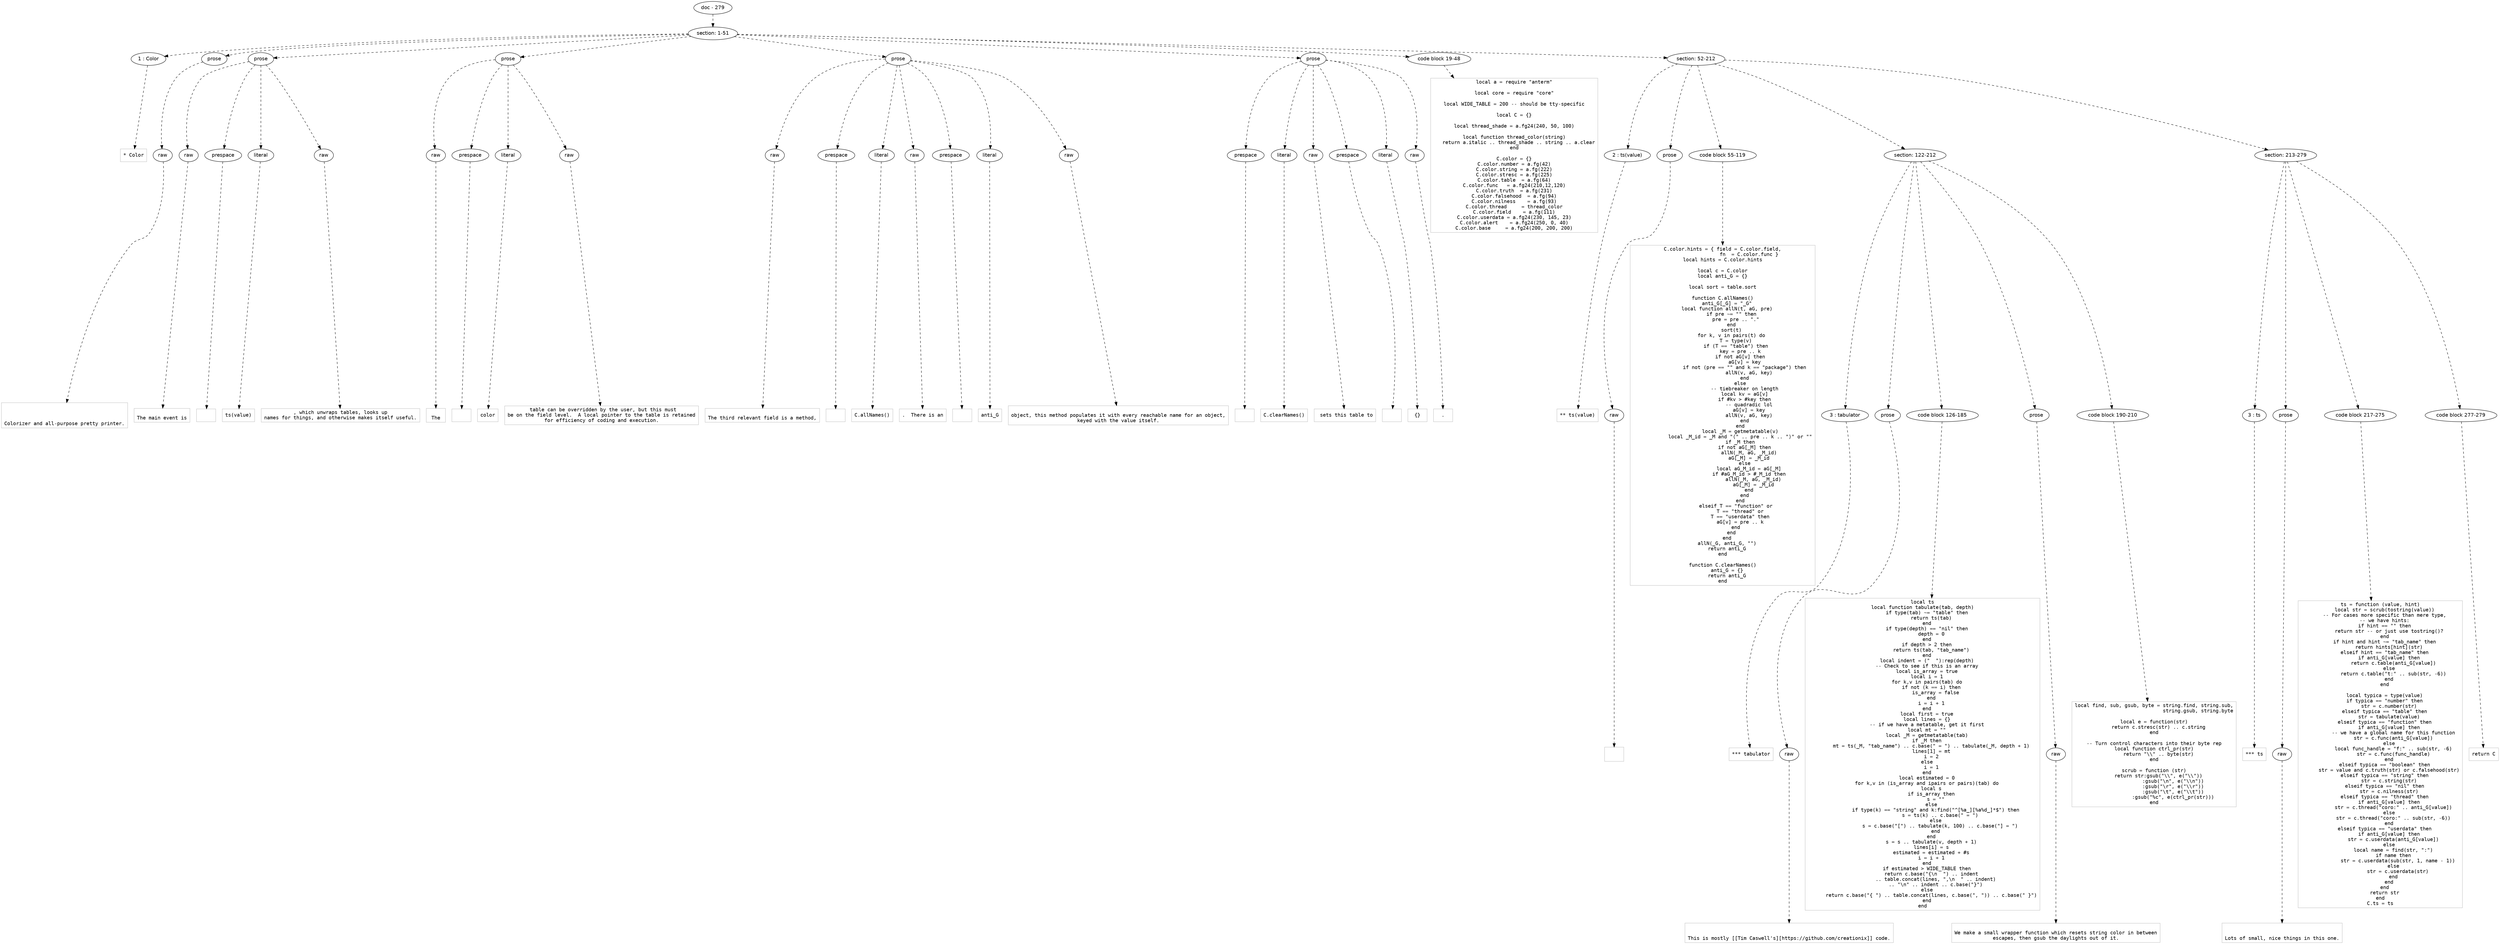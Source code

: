 digraph lpegNode {

node [fontname=Helvetica]
edge [style=dashed]

doc_0 [label="doc - 279"]


doc_0 -> { section_1}
{rank=same; section_1}

section_1 [label="section: 1-51"]


// END RANK doc_0

section_1 -> { header_2 prose_3 prose_4 prose_5 prose_6 prose_7 codeblock_8 section_9}
{rank=same; header_2 prose_3 prose_4 prose_5 prose_6 prose_7 codeblock_8 section_9}

header_2 [label="1 : Color"]

prose_3 [label="prose"]

prose_4 [label="prose"]

prose_5 [label="prose"]

prose_6 [label="prose"]

prose_7 [label="prose"]

codeblock_8 [label="code block 19-48"]

section_9 [label="section: 52-212"]


// END RANK section_1

header_2 -> leaf_10
leaf_10  [color=Gray,shape=rectangle,fontname=Inconsolata,label="* Color"]
// END RANK header_2

prose_3 -> { raw_11}
{rank=same; raw_11}

raw_11 [label="raw"]


// END RANK prose_3

raw_11 -> leaf_12
leaf_12  [color=Gray,shape=rectangle,fontname=Inconsolata,label="


Colorizer and all-purpose pretty printer.
"]
// END RANK raw_11

prose_4 -> { raw_13 prespace_14 literal_15 raw_16}
{rank=same; raw_13 prespace_14 literal_15 raw_16}

raw_13 [label="raw"]

prespace_14 [label="prespace"]

literal_15 [label="literal"]

raw_16 [label="raw"]


// END RANK prose_4

raw_13 -> leaf_17
leaf_17  [color=Gray,shape=rectangle,fontname=Inconsolata,label="
The main event is"]
// END RANK raw_13

prespace_14 -> leaf_18
leaf_18  [color=Gray,shape=rectangle,fontname=Inconsolata,label=" "]
// END RANK prespace_14

literal_15 -> leaf_19
leaf_19  [color=Gray,shape=rectangle,fontname=Inconsolata,label="ts(value)"]
// END RANK literal_15

raw_16 -> leaf_20
leaf_20  [color=Gray,shape=rectangle,fontname=Inconsolata,label=", which unwraps tables, looks up
names for things, and otherwise makes itself useful.
"]
// END RANK raw_16

prose_5 -> { raw_21 prespace_22 literal_23 raw_24}
{rank=same; raw_21 prespace_22 literal_23 raw_24}

raw_21 [label="raw"]

prespace_22 [label="prespace"]

literal_23 [label="literal"]

raw_24 [label="raw"]


// END RANK prose_5

raw_21 -> leaf_25
leaf_25  [color=Gray,shape=rectangle,fontname=Inconsolata,label="
The"]
// END RANK raw_21

prespace_22 -> leaf_26
leaf_26  [color=Gray,shape=rectangle,fontname=Inconsolata,label=" "]
// END RANK prespace_22

literal_23 -> leaf_27
leaf_27  [color=Gray,shape=rectangle,fontname=Inconsolata,label="color"]
// END RANK literal_23

raw_24 -> leaf_28
leaf_28  [color=Gray,shape=rectangle,fontname=Inconsolata,label=" table can be overridden by the user, but this must
be on the field level.  A local pointer to the table is retained
for efficiency of coding and execution.
"]
// END RANK raw_24

prose_6 -> { raw_29 prespace_30 literal_31 raw_32 prespace_33 literal_34 raw_35}
{rank=same; raw_29 prespace_30 literal_31 raw_32 prespace_33 literal_34 raw_35}

raw_29 [label="raw"]

prespace_30 [label="prespace"]

literal_31 [label="literal"]

raw_32 [label="raw"]

prespace_33 [label="prespace"]

literal_34 [label="literal"]

raw_35 [label="raw"]


// END RANK prose_6

raw_29 -> leaf_36
leaf_36  [color=Gray,shape=rectangle,fontname=Inconsolata,label="
The third relevant field is a method,"]
// END RANK raw_29

prespace_30 -> leaf_37
leaf_37  [color=Gray,shape=rectangle,fontname=Inconsolata,label=" "]
// END RANK prespace_30

literal_31 -> leaf_38
leaf_38  [color=Gray,shape=rectangle,fontname=Inconsolata,label="C.allNames()"]
// END RANK literal_31

raw_32 -> leaf_39
leaf_39  [color=Gray,shape=rectangle,fontname=Inconsolata,label=".  There is an"]
// END RANK raw_32

prespace_33 -> leaf_40
leaf_40  [color=Gray,shape=rectangle,fontname=Inconsolata,label=" "]
// END RANK prespace_33

literal_34 -> leaf_41
leaf_41  [color=Gray,shape=rectangle,fontname=Inconsolata,label="anti_G"]
// END RANK literal_34

raw_35 -> leaf_42
leaf_42  [color=Gray,shape=rectangle,fontname=Inconsolata,label="
object, this method populates it with every reachable name for an object,
keyed with the value itself.
"]
// END RANK raw_35

prose_7 -> { prespace_43 literal_44 raw_45 prespace_46 literal_47 raw_48}
{rank=same; prespace_43 literal_44 raw_45 prespace_46 literal_47 raw_48}

prespace_43 [label="prespace"]

literal_44 [label="literal"]

raw_45 [label="raw"]

prespace_46 [label="prespace"]

literal_47 [label="literal"]

raw_48 [label="raw"]


// END RANK prose_7

prespace_43 -> leaf_49
leaf_49  [color=Gray,shape=rectangle,fontname=Inconsolata,label=""]
// END RANK prespace_43

literal_44 -> leaf_50
leaf_50  [color=Gray,shape=rectangle,fontname=Inconsolata,label="C.clearNames()"]
// END RANK literal_44

raw_45 -> leaf_51
leaf_51  [color=Gray,shape=rectangle,fontname=Inconsolata,label=" sets this table to"]
// END RANK raw_45

prespace_46 -> leaf_52
leaf_52  [color=Gray,shape=rectangle,fontname=Inconsolata,label=" "]
// END RANK prespace_46

literal_47 -> leaf_53
leaf_53  [color=Gray,shape=rectangle,fontname=Inconsolata,label="{}"]
// END RANK literal_47

raw_48 -> leaf_54
leaf_54  [color=Gray,shape=rectangle,fontname=Inconsolata,label=".
"]
// END RANK raw_48

codeblock_8 -> leaf_55
leaf_55  [color=Gray,shape=rectangle,fontname=Inconsolata,label="local a = require \"anterm\"

local core = require \"core\"

local WIDE_TABLE = 200 -- should be tty-specific

local C = {}

local thread_shade = a.fg24(240, 50, 100)

local function thread_color(string)
   return a.italic .. thread_shade .. string .. a.clear
end

C.color = {}
C.color.number = a.fg(42)
C.color.string = a.fg(222)
C.color.stresc = a.fg(225)
C.color.table  = a.fg(64)
C.color.func   = a.fg24(210,12,120)
C.color.truth  = a.fg(231)
C.color.falsehood  = a.fg(94)
C.color.nilness    = a.fg(93)
C.color.thread     = thread_color
C.color.field    = a.fg(111)
C.color.userdata = a.fg24(230, 145, 23)
C.color.alert    = a.fg24(250, 0, 40)
C.color.base     = a.fg24(200, 200, 200)"]
// END RANK codeblock_8

section_9 -> { header_56 prose_57 codeblock_58 section_59 section_60}
{rank=same; header_56 prose_57 codeblock_58 section_59 section_60}

header_56 [label="2 : ts(value)"]

prose_57 [label="prose"]

codeblock_58 [label="code block 55-119"]

section_59 [label="section: 122-212"]

section_60 [label="section: 213-279"]


// END RANK section_9

header_56 -> leaf_61
leaf_61  [color=Gray,shape=rectangle,fontname=Inconsolata,label="** ts(value)"]
// END RANK header_56

prose_57 -> { raw_62}
{rank=same; raw_62}

raw_62 [label="raw"]


// END RANK prose_57

raw_62 -> leaf_63
leaf_63  [color=Gray,shape=rectangle,fontname=Inconsolata,label="

"]
// END RANK raw_62

codeblock_58 -> leaf_64
leaf_64  [color=Gray,shape=rectangle,fontname=Inconsolata,label="C.color.hints = { field = C.color.field,
                  fn  = C.color.func }
local hints = C.color.hints

local c = C.color
local anti_G = {}

local sort = table.sort

function C.allNames()
   anti_G[_G] = \"_G\"
   local function allN(t, aG, pre)
      if pre ~= \"\" then
         pre = pre .. \".\"
      end
      sort(t)
      for k, v in pairs(t) do
         T = type(v)
         if (T == \"table\") then
            key = pre .. k
            if not aG[v] then
               aG[v] = key
               if not (pre == \"\" and k == \"package\") then
                  allN(v, aG, key)
               end
            else
               -- tiebreaker on length
               local kv = aG[v]
               if #kv > #key then
                  -- quadradic lol
                  aG[v] = key
                  allN(v, aG, key)
               end
            end
            local _M = getmetatable(v)
            local _M_id = _M and \"⟨\" .. pre .. k .. \"⟩\" or \"\"
            if _M then
               if not aG[_M] then
                  allN(_M, aG, _M_id)
                  aG[_M] = _M_id
               else
                  local aG_M_id = aG[_M]
                  if #aG_M_id > #_M_id then
                     allN(_M, aG, _M_id)
                     aG[_M] = _M_id
                  end
               end
            end
         elseif T == \"function\" or
            T == \"thread\" or
            T == \"userdata\" then
            aG[v] = pre .. k
         end
      end
   end
   allN(_G, anti_G, \"\")
   return anti_G
end

function C.clearNames()
   anti_G = {}
   return anti_G
end"]
// END RANK codeblock_58

section_59 -> { header_65 prose_66 codeblock_67 prose_68 codeblock_69}
{rank=same; header_65 prose_66 codeblock_67 prose_68 codeblock_69}

header_65 [label="3 : tabulator"]

prose_66 [label="prose"]

codeblock_67 [label="code block 126-185"]

prose_68 [label="prose"]

codeblock_69 [label="code block 190-210"]


// END RANK section_59

header_65 -> leaf_70
leaf_70  [color=Gray,shape=rectangle,fontname=Inconsolata,label="*** tabulator"]
// END RANK header_65

prose_66 -> { raw_71}
{rank=same; raw_71}

raw_71 [label="raw"]


// END RANK prose_66

raw_71 -> leaf_72
leaf_72  [color=Gray,shape=rectangle,fontname=Inconsolata,label="

This is mostly [[Tim Caswell's][https://github.com/creationix]] code.
"]
// END RANK raw_71

codeblock_67 -> leaf_73
leaf_73  [color=Gray,shape=rectangle,fontname=Inconsolata,label="local ts
local function tabulate(tab, depth)
   if type(tab) ~= \"table\" then
      return ts(tab)
   end
   if type(depth) == \"nil\" then
      depth = 0
   end
   if depth > 2 then
      return ts(tab, \"tab_name\")
   end
   local indent = (\"  \"):rep(depth)
   -- Check to see if this is an array
   local is_array = true
   local i = 1
   for k,v in pairs(tab) do
      if not (k == i) then
         is_array = false
      end
      i = i + 1
   end
   local first = true
   local lines = {}
   -- if we have a metatable, get it first
   local mt = \"\"
   local _M = getmetatable(tab)
   if _M then
      mt = ts(_M, \"tab_name\") .. c.base(\" = \") .. tabulate(_M, depth + 1)
      lines[1] = mt
      i = 2
   else
      i = 1
   end
   local estimated = 0
   for k,v in (is_array and ipairs or pairs)(tab) do
      local s
      if is_array then
         s = \"\"
      else
         if type(k) == \"string\" and k:find(\"^[%a_][%a%d_]*$\") then
            s = ts(k) .. c.base(\" = \")
         else
            s = c.base(\"[\") .. tabulate(k, 100) .. c.base(\"] = \")
         end
      end
      s = s .. tabulate(v, depth + 1)
      lines[i] = s
      estimated = estimated + #s
      i = i + 1
   end
   if estimated > WIDE_TABLE then
      return c.base(\"{\\n  \") .. indent
         .. table.concat(lines, \",\\n  \" .. indent)
         .. \"\\n\" .. indent .. c.base(\"}\")
   else
      return c.base(\"{ \") .. table.concat(lines, c.base(\", \")) .. c.base(\" }\")
   end
end"]
// END RANK codeblock_67

prose_68 -> { raw_74}
{rank=same; raw_74}

raw_74 [label="raw"]


// END RANK prose_68

raw_74 -> leaf_75
leaf_75  [color=Gray,shape=rectangle,fontname=Inconsolata,label="
We make a small wrapper function which resets string color in between
escapes, then gsub the daylights out of it.
"]
// END RANK raw_74

codeblock_69 -> leaf_76
leaf_76  [color=Gray,shape=rectangle,fontname=Inconsolata,label="local find, sub, gsub, byte = string.find, string.sub,
                              string.gsub, string.byte

local e = function(str)
   return c.stresc(str) .. c.string
end

-- Turn control characters into their byte rep
local function ctrl_pr(str)
   return \"\\\\\" .. byte(str)
end

scrub = function (str)
   return str:gsub(\"\\\\\", e(\"\\\\\"))
             :gsub(\"\\n\", e(\"\\\\n\"))
             :gsub(\"\\r\", e(\"\\\\r\"))
             :gsub(\"\\t\", e(\"\\\\t\"))
             :gsub(\"%c\", e(ctrl_pr(str)))
end"]
// END RANK codeblock_69

section_60 -> { header_77 prose_78 codeblock_79 codeblock_80}
{rank=same; header_77 prose_78 codeblock_79 codeblock_80}

header_77 [label="3 : ts"]

prose_78 [label="prose"]

codeblock_79 [label="code block 217-275"]

codeblock_80 [label="code block 277-279"]


// END RANK section_60

header_77 -> leaf_81
leaf_81  [color=Gray,shape=rectangle,fontname=Inconsolata,label="*** ts"]
// END RANK header_77

prose_78 -> { raw_82}
{rank=same; raw_82}

raw_82 [label="raw"]


// END RANK prose_78

raw_82 -> leaf_83
leaf_83  [color=Gray,shape=rectangle,fontname=Inconsolata,label="

Lots of small, nice things in this one.
"]
// END RANK raw_82

codeblock_79 -> leaf_84
leaf_84  [color=Gray,shape=rectangle,fontname=Inconsolata,label="ts = function (value, hint)
   local str = scrub(tostring(value))
   -- For cases more specific than mere type,
   -- we have hints:
   if hint == \"\" then
      return str -- or just use tostring()?
   end
   if hint and hint ~= \"tab_name\" then
      return hints[hint](str)
   elseif hint == \"tab_name\" then
      if anti_G[value] then
         return c.table(anti_G[value])
      else
         return c.table(\"t:\" .. sub(str, -6))
      end
   end

   local typica = type(value)
   if typica == \"number\" then
      str = c.number(str)
   elseif typica == \"table\" then
      str = tabulate(value)
   elseif typica == \"function\" then
      if anti_G[value] then
         -- we have a global name for this function
         str = c.func(anti_G[value])
      else
         local func_handle = \"f:\" .. sub(str, -6)
         str = c.func(func_handle)
      end
   elseif typica == \"boolean\" then
      str = value and c.truth(str) or c.falsehood(str)
   elseif typica == \"string\" then
      str = c.string(str)
   elseif typica == \"nil\" then
      str = c.nilness(str)
   elseif typica == \"thread\" then
      if anti_G[value] then
         str = c.thread(\"coro:\" .. anti_G[value])
      else
         str = c.thread(\"coro:\" .. sub(str, -6))
      end
   elseif typica == \"userdata\" then
      if anti_G[value] then
         str = c.userdata(anti_G[value])
      else
         local name = find(str, \":\")
         if name then
            str = c.userdata(sub(str, 1, name - 1))
         else
            str = c.userdata(str)
         end
      end
   end
   return str
end
C.ts = ts"]
// END RANK codeblock_79

codeblock_80 -> leaf_85
leaf_85  [color=Gray,shape=rectangle,fontname=Inconsolata,label="return C"]
// END RANK codeblock_80


}

